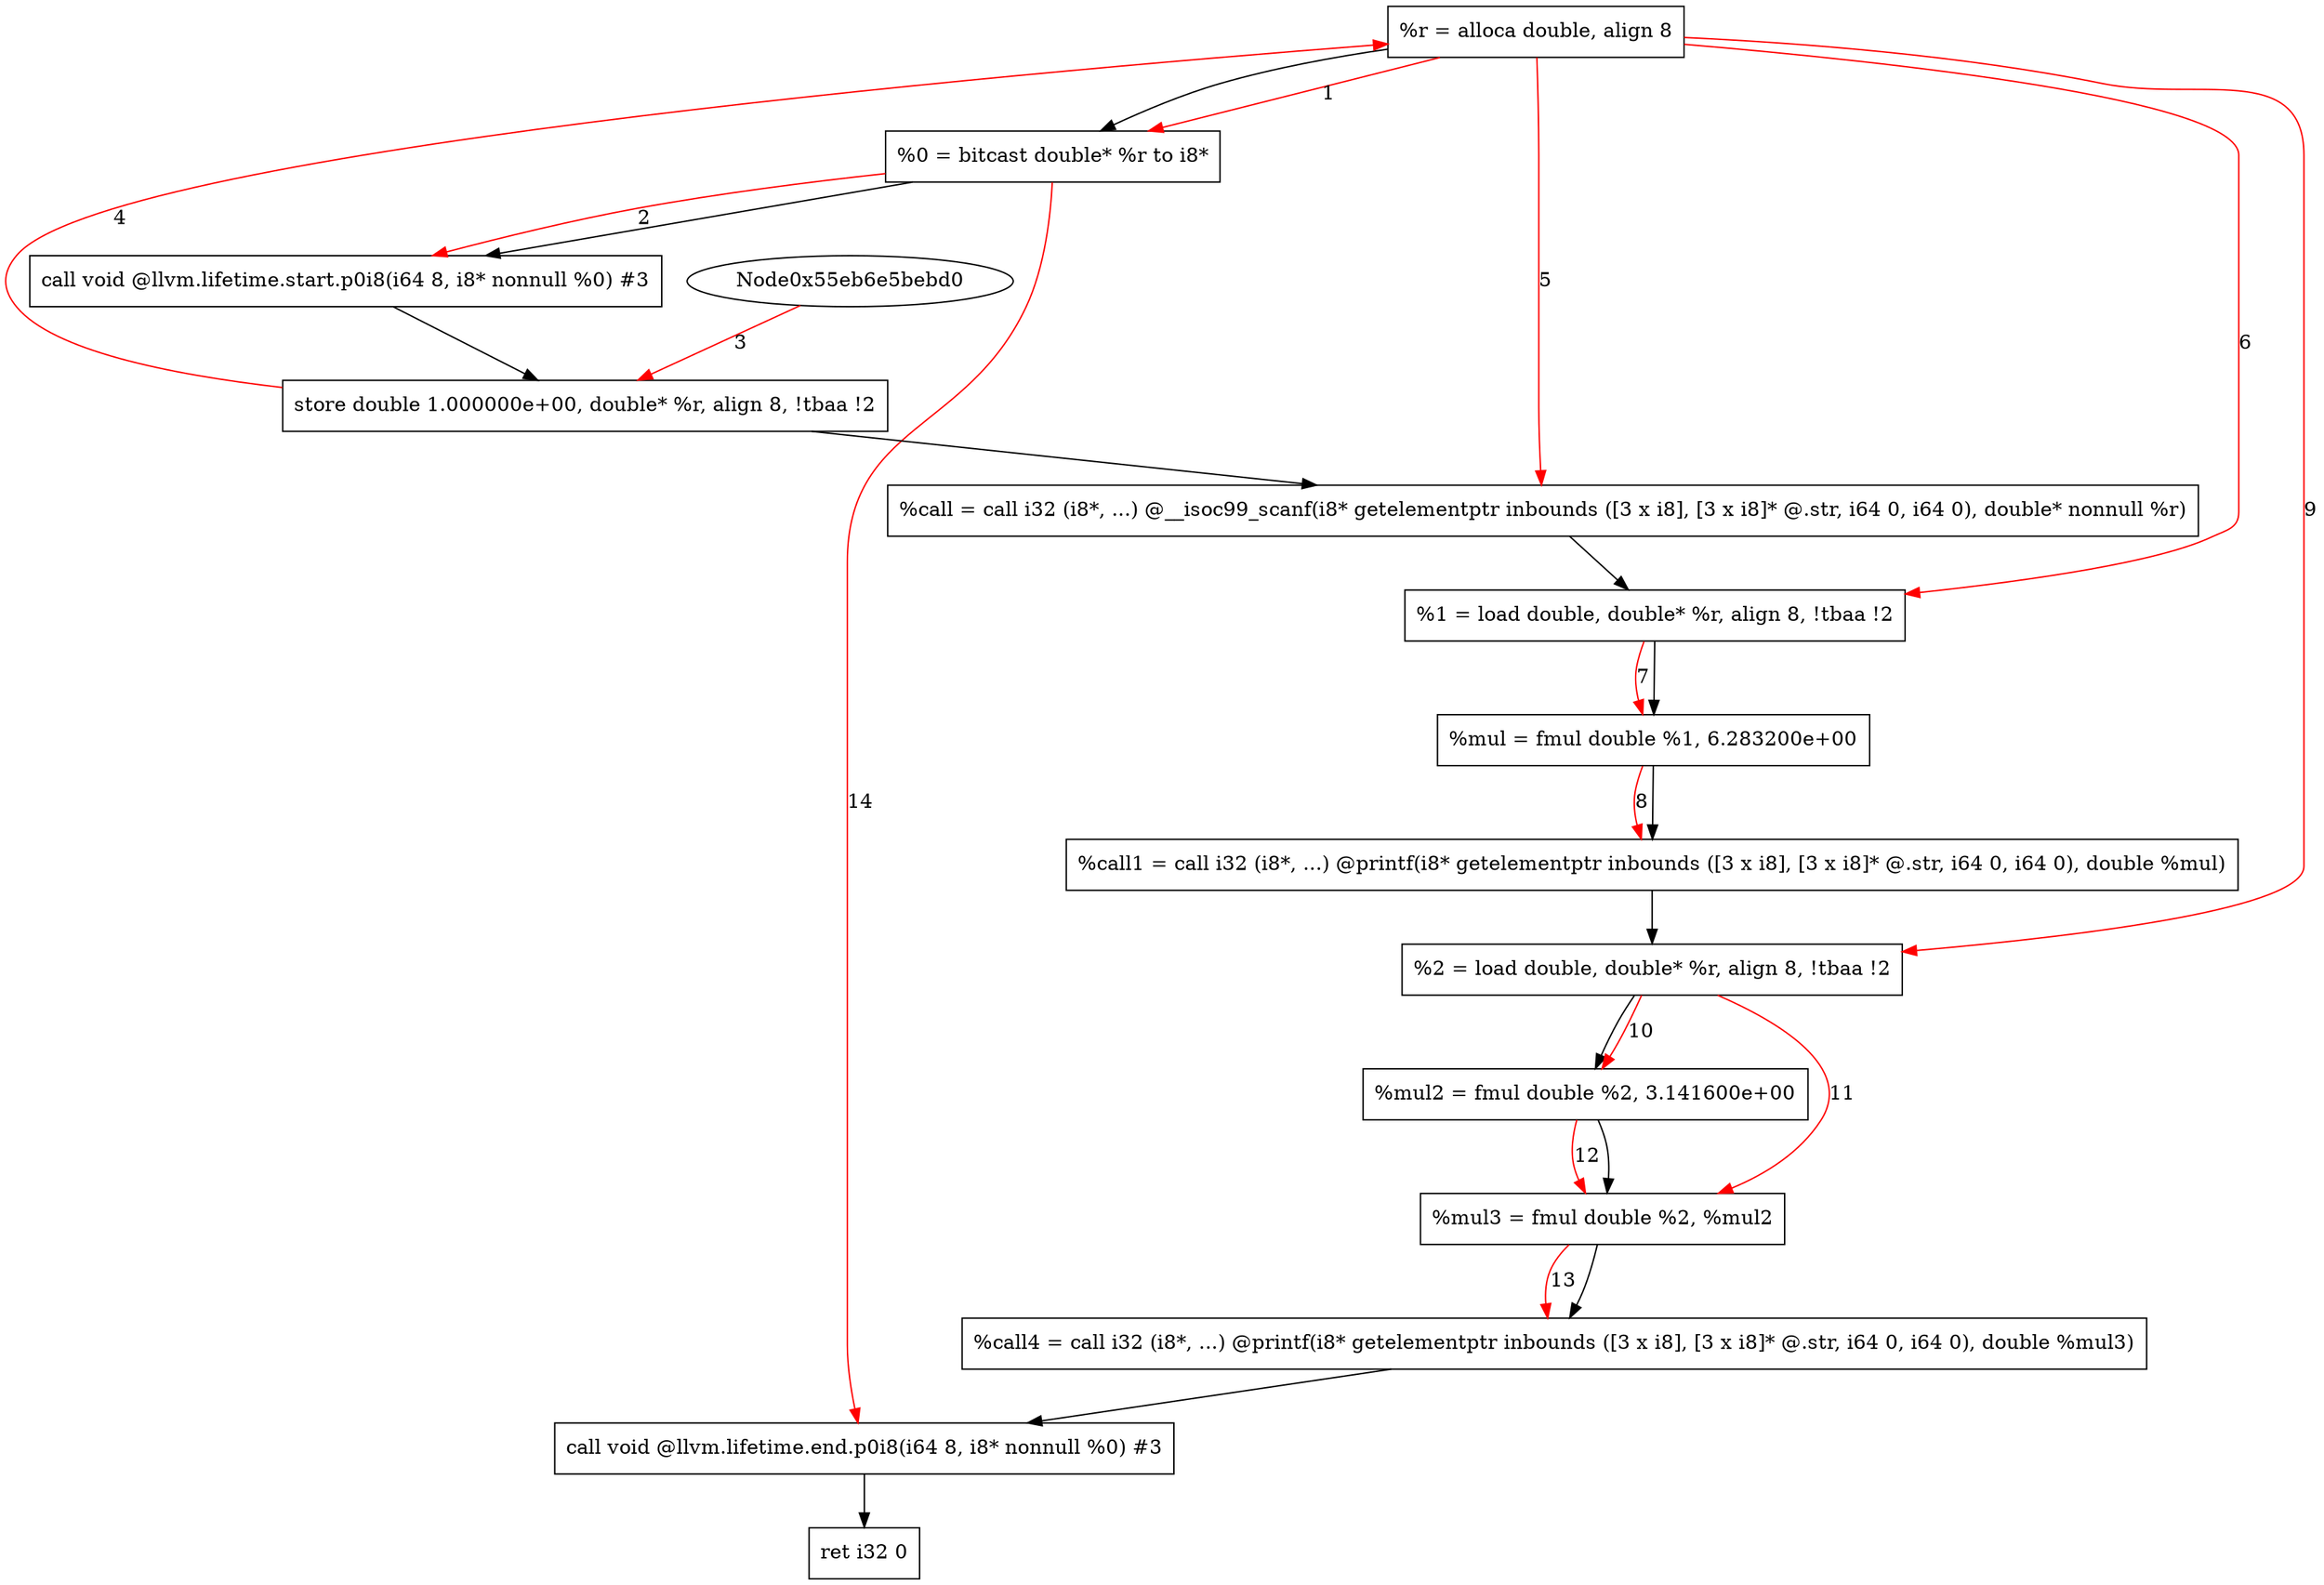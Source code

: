 digraph "CDFG for'func' function" {
	Node0x55eb6e5bd5d8[shape=record, label="  %r = alloca double, align 8"]
	Node0x55eb6e5bdc98[shape=record, label="  %0 = bitcast double* %r to i8*"]
	Node0x55eb6e5be0f8[shape=record, label="  call void @llvm.lifetime.start.p0i8(i64 8, i8* nonnull %0) #3"]
	Node0x55eb6e5bec40[shape=record, label="  store double 1.000000e+00, double* %r, align 8, !tbaa !2"]
	Node0x55eb6e5bfed8[shape=record, label="  %call = call i32 (i8*, ...) @__isoc99_scanf(i8* getelementptr inbounds ([3 x i8], [3 x i8]* @.str, i64 0, i64 0), double* nonnull %r)"]
	Node0x55eb6e5bff98[shape=record, label="  %1 = load double, double* %r, align 8, !tbaa !2"]
	Node0x55eb6e5c0680[shape=record, label="  %mul = fmul double %1, 6.283200e+00"]
	Node0x55eb6e5c07b8[shape=record, label="  %call1 = call i32 (i8*, ...) @printf(i8* getelementptr inbounds ([3 x i8], [3 x i8]* @.str, i64 0, i64 0), double %mul)"]
	Node0x55eb6e5c0898[shape=record, label="  %2 = load double, double* %r, align 8, !tbaa !2"]
	Node0x55eb6e5c0980[shape=record, label="  %mul2 = fmul double %2, 3.141600e+00"]
	Node0x55eb6e5c09f0[shape=record, label="  %mul3 = fmul double %2, %mul2"]
	Node0x55eb6e5c0ab8[shape=record, label="  %call4 = call i32 (i8*, ...) @printf(i8* getelementptr inbounds ([3 x i8], [3 x i8]* @.str, i64 0, i64 0), double %mul3)"]
	Node0x55eb6e5c0cf8[shape=record, label="  call void @llvm.lifetime.end.p0i8(i64 8, i8* nonnull %0) #3"]
	Node0x55eb6e5c0db8[shape=record, label="  ret i32 0"]
	Node0x55eb6e5bd5d8 -> Node0x55eb6e5bdc98
	Node0x55eb6e5bdc98 -> Node0x55eb6e5be0f8
	Node0x55eb6e5be0f8 -> Node0x55eb6e5bec40
	Node0x55eb6e5bec40 -> Node0x55eb6e5bfed8
	Node0x55eb6e5bfed8 -> Node0x55eb6e5bff98
	Node0x55eb6e5bff98 -> Node0x55eb6e5c0680
	Node0x55eb6e5c0680 -> Node0x55eb6e5c07b8
	Node0x55eb6e5c07b8 -> Node0x55eb6e5c0898
	Node0x55eb6e5c0898 -> Node0x55eb6e5c0980
	Node0x55eb6e5c0980 -> Node0x55eb6e5c09f0
	Node0x55eb6e5c09f0 -> Node0x55eb6e5c0ab8
	Node0x55eb6e5c0ab8 -> Node0x55eb6e5c0cf8
	Node0x55eb6e5c0cf8 -> Node0x55eb6e5c0db8
edge [color=red]
	Node0x55eb6e5bd5d8 -> Node0x55eb6e5bdc98[label="1"]
	Node0x55eb6e5bdc98 -> Node0x55eb6e5be0f8[label="2"]
	Node0x55eb6e5bebd0 -> Node0x55eb6e5bec40[label="3"]
	Node0x55eb6e5bec40 -> Node0x55eb6e5bd5d8[label="4"]
	Node0x55eb6e5bd5d8 -> Node0x55eb6e5bfed8[label="5"]
	Node0x55eb6e5bd5d8 -> Node0x55eb6e5bff98[label="6"]
	Node0x55eb6e5bff98 -> Node0x55eb6e5c0680[label="7"]
	Node0x55eb6e5c0680 -> Node0x55eb6e5c07b8[label="8"]
	Node0x55eb6e5bd5d8 -> Node0x55eb6e5c0898[label="9"]
	Node0x55eb6e5c0898 -> Node0x55eb6e5c0980[label="10"]
	Node0x55eb6e5c0898 -> Node0x55eb6e5c09f0[label="11"]
	Node0x55eb6e5c0980 -> Node0x55eb6e5c09f0[label="12"]
	Node0x55eb6e5c09f0 -> Node0x55eb6e5c0ab8[label="13"]
	Node0x55eb6e5bdc98 -> Node0x55eb6e5c0cf8[label="14"]
}
